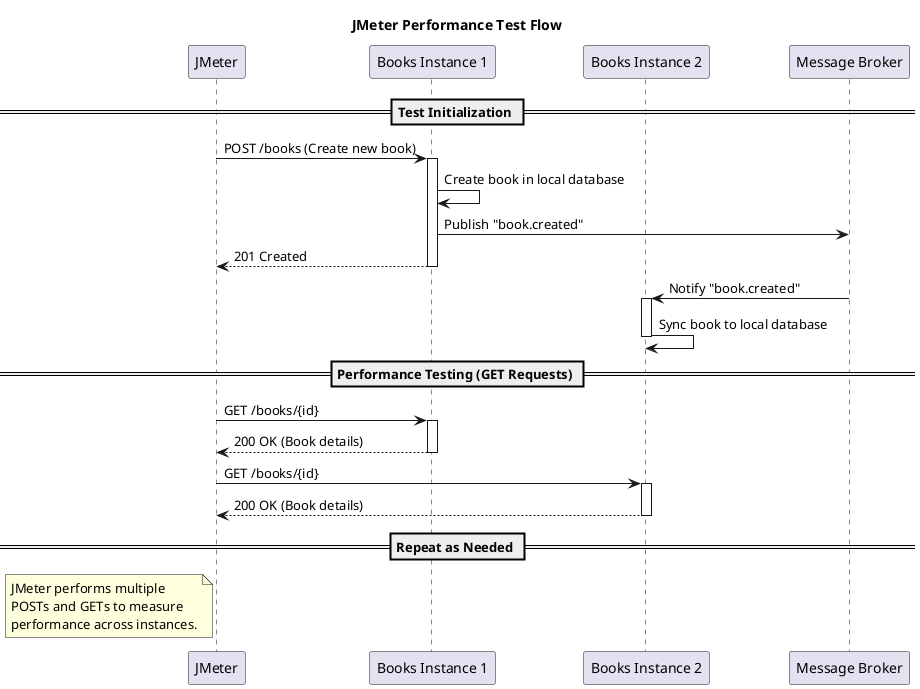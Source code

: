 @startuml
title JMeter Performance Test Flow

participant "JMeter" as jmeter
participant "Books Instance 1" as b1
participant "Books Instance 2" as b2
participant "Message Broker" as mb

== Test Initialization ==
jmeter -> b1: POST /books (Create new book)
activate b1
b1 -> b1: Create book in local database
b1 -> mb: Publish "book.created"
b1 --> jmeter: 201 Created
deactivate b1

mb -> b2: Notify "book.created"
activate b2
b2 -> b2: Sync book to local database
deactivate b2

== Performance Testing (GET Requests) ==
jmeter -> b1: GET /books/{id}
activate b1
b1 --> jmeter: 200 OK (Book details)
deactivate b1

jmeter -> b2: GET /books/{id}
activate b2
b2 --> jmeter: 200 OK (Book details)
deactivate b2

== Repeat as Needed ==
note left of jmeter
  JMeter performs multiple
  POSTs and GETs to measure
  performance across instances.
end note

@enduml
